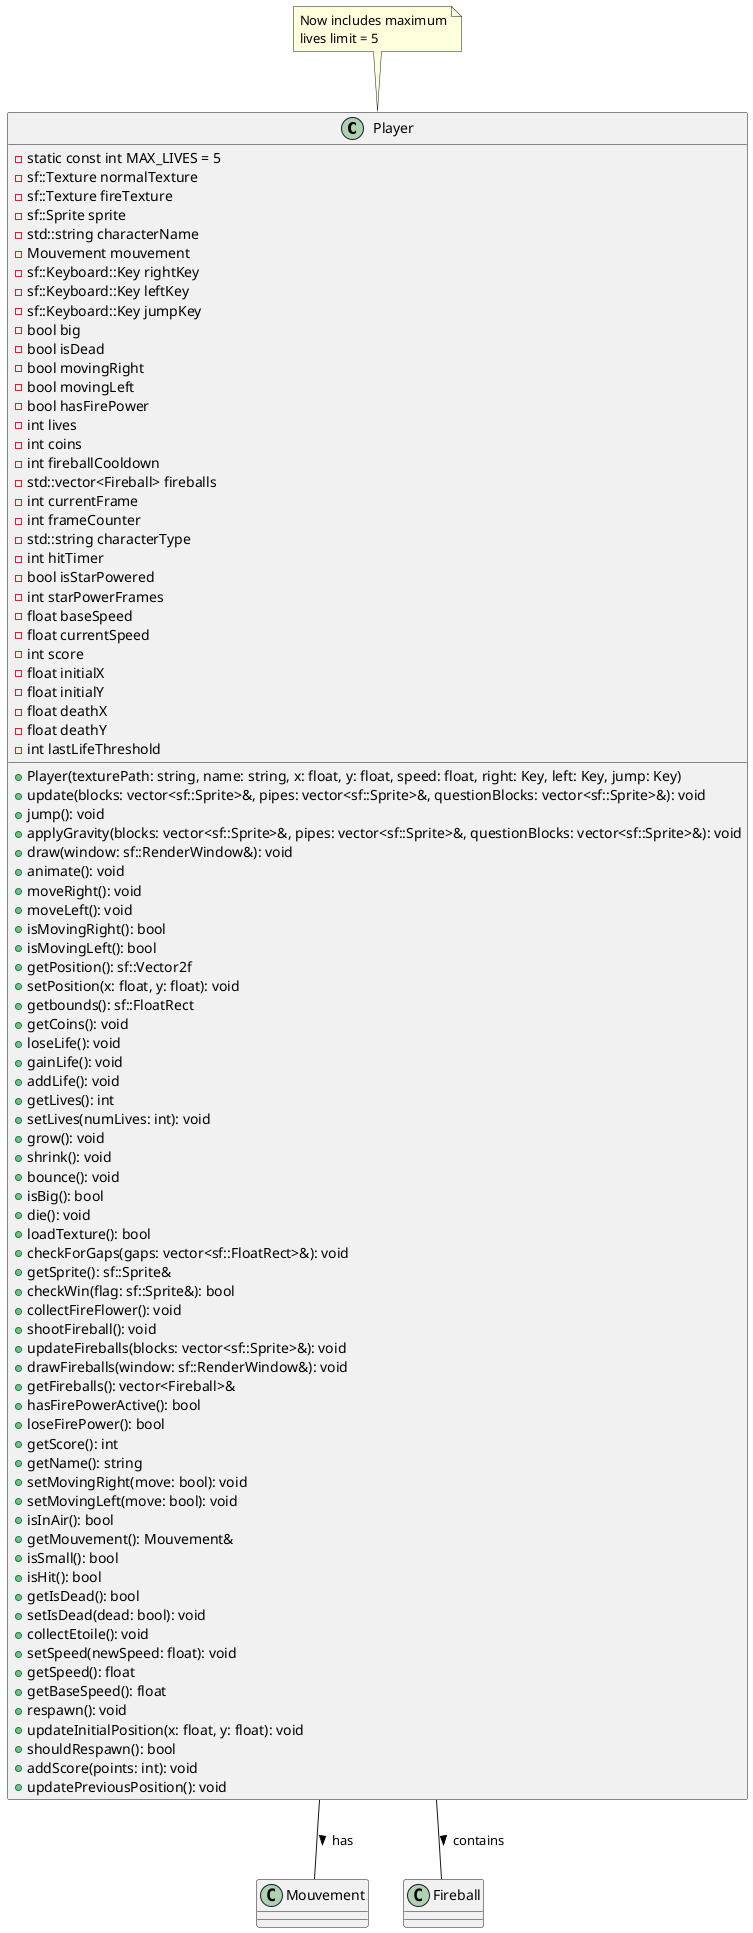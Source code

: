 @startuml Player_class_diagram

class Player {
  - static const int MAX_LIVES = 5
  - sf::Texture normalTexture
  - sf::Texture fireTexture
  - sf::Sprite sprite
  - std::string characterName
  - Mouvement mouvement
  - sf::Keyboard::Key rightKey
  - sf::Keyboard::Key leftKey
  - sf::Keyboard::Key jumpKey
  - bool big
  - bool isDead
  - bool movingRight
  - bool movingLeft
  - bool hasFirePower
  - int lives
  - int coins
  - int fireballCooldown
  - std::vector<Fireball> fireballs
  - int currentFrame
  - int frameCounter
  - std::string characterType
  - int hitTimer
  - bool isStarPowered
  - int starPowerFrames
  - float baseSpeed
  - float currentSpeed
  - int score
  - float initialX
  - float initialY
  - float deathX
  - float deathY
  - int lastLifeThreshold
  
  + Player(texturePath: string, name: string, x: float, y: float, speed: float, right: Key, left: Key, jump: Key)
  + update(blocks: vector<sf::Sprite>&, pipes: vector<sf::Sprite>&, questionBlocks: vector<sf::Sprite>&): void
  + jump(): void
  + applyGravity(blocks: vector<sf::Sprite>&, pipes: vector<sf::Sprite>&, questionBlocks: vector<sf::Sprite>&): void
  + draw(window: sf::RenderWindow&): void
  + animate(): void
  + moveRight(): void
  + moveLeft(): void
  + isMovingRight(): bool
  + isMovingLeft(): bool
  + getPosition(): sf::Vector2f
  + setPosition(x: float, y: float): void
  + getbounds(): sf::FloatRect
  + getCoins(): void
  + loseLife(): void
  + gainLife(): void
  + addLife(): void
  + getLives(): int
  + setLives(numLives: int): void
  + grow(): void
  + shrink(): void
  + bounce(): void
  + isBig(): bool
  + die(): void
  + loadTexture(): bool
  + checkForGaps(gaps: vector<sf::FloatRect>&): void
  + getSprite(): sf::Sprite&
  + checkWin(flag: sf::Sprite&): bool
  + collectFireFlower(): void
  + shootFireball(): void
  + updateFireballs(blocks: vector<sf::Sprite>&): void
  + drawFireballs(window: sf::RenderWindow&): void
  + getFireballs(): vector<Fireball>&
  + hasFirePowerActive(): bool
  + loseFirePower(): bool
  + getScore(): int
  + getName(): string
  + setMovingRight(move: bool): void
  + setMovingLeft(move: bool): void
  + isInAir(): bool
  + getMouvement(): Mouvement&
  + isSmall(): bool
  + isHit(): bool
  + getIsDead(): bool
  + setIsDead(dead: bool): void
  + collectEtoile(): void
  + setSpeed(newSpeed: float): void
  + getSpeed(): float
  + getBaseSpeed(): float
  + respawn(): void
  + updateInitialPosition(x: float, y: float): void
  + shouldRespawn(): bool
  + addScore(points: int): void
  + updatePreviousPosition(): void
}

note top of Player
  Now includes maximum
  lives limit = 5
end note

class Mouvement {
}

class Fireball {
}

Player -- Mouvement : has >
Player -- Fireball : contains >

@enduml

